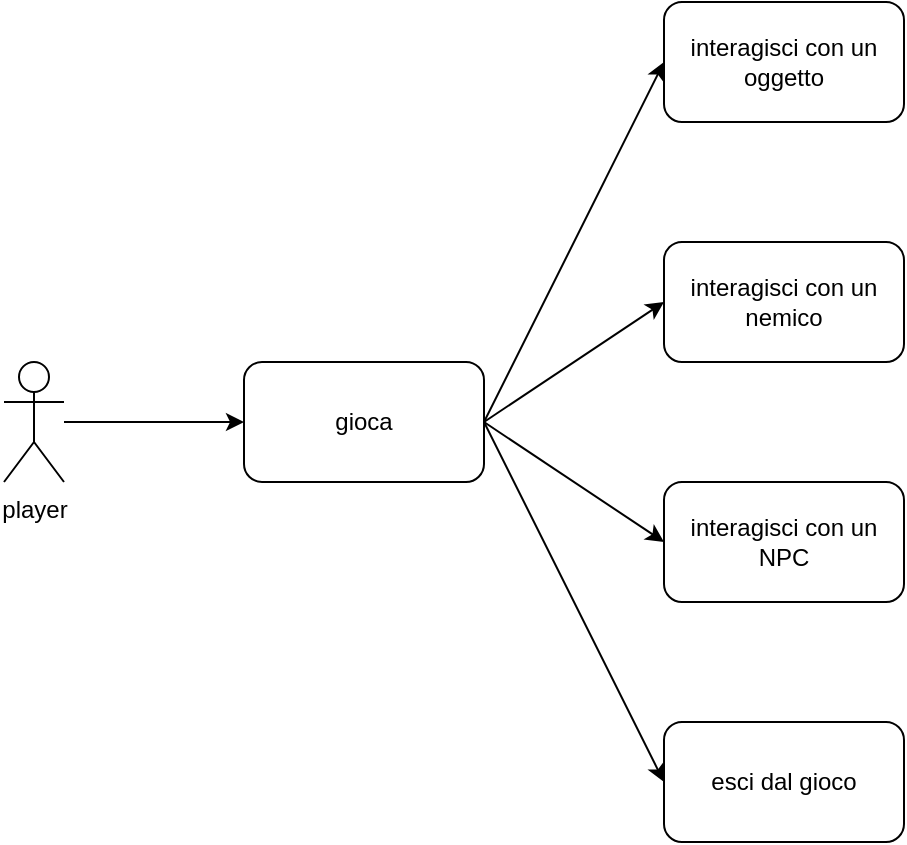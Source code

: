 <mxfile version="21.3.7" type="github">
  <diagram name="Pagina-1" id="PtYTALxs_4IgmIWhhKTx">
    <mxGraphModel dx="1009" dy="573" grid="1" gridSize="10" guides="1" tooltips="1" connect="1" arrows="1" fold="1" page="1" pageScale="1" pageWidth="3000" pageHeight="3000" math="0" shadow="0">
      <root>
        <mxCell id="0" />
        <mxCell id="1" parent="0" />
        <mxCell id="Eqb8YLrUhf265Ee5YkNa-1" value="player" style="shape=umlActor;verticalLabelPosition=bottom;verticalAlign=top;html=1;outlineConnect=0;" parent="1" vertex="1">
          <mxGeometry x="320" y="300" width="30" height="60" as="geometry" />
        </mxCell>
        <mxCell id="Eqb8YLrUhf265Ee5YkNa-2" value="" style="endArrow=classic;html=1;rounded=0;" parent="1" source="Eqb8YLrUhf265Ee5YkNa-1" target="Eqb8YLrUhf265Ee5YkNa-3" edge="1">
          <mxGeometry width="50" height="50" relative="1" as="geometry">
            <mxPoint x="700" y="430" as="sourcePoint" />
            <mxPoint x="520" y="330" as="targetPoint" />
          </mxGeometry>
        </mxCell>
        <mxCell id="Eqb8YLrUhf265Ee5YkNa-3" value="gioca" style="rounded=1;whiteSpace=wrap;html=1;" parent="1" vertex="1">
          <mxGeometry x="440" y="300" width="120" height="60" as="geometry" />
        </mxCell>
        <mxCell id="G9j3T4EuwHSvTyEUyn5Y-1" value="esci dal gioco" style="rounded=1;whiteSpace=wrap;html=1;" vertex="1" parent="1">
          <mxGeometry x="650" y="480" width="120" height="60" as="geometry" />
        </mxCell>
        <mxCell id="G9j3T4EuwHSvTyEUyn5Y-2" value="interagisci con un NPC" style="rounded=1;whiteSpace=wrap;html=1;" vertex="1" parent="1">
          <mxGeometry x="650" y="360" width="120" height="60" as="geometry" />
        </mxCell>
        <mxCell id="G9j3T4EuwHSvTyEUyn5Y-3" value="interagisci con un nemico" style="rounded=1;whiteSpace=wrap;html=1;" vertex="1" parent="1">
          <mxGeometry x="650" y="240" width="120" height="60" as="geometry" />
        </mxCell>
        <mxCell id="G9j3T4EuwHSvTyEUyn5Y-4" value="interagisci con un oggetto" style="rounded=1;whiteSpace=wrap;html=1;" vertex="1" parent="1">
          <mxGeometry x="650" y="120" width="120" height="60" as="geometry" />
        </mxCell>
        <mxCell id="G9j3T4EuwHSvTyEUyn5Y-5" value="" style="endArrow=classic;html=1;rounded=0;exitX=1;exitY=0.5;exitDx=0;exitDy=0;entryX=0;entryY=0.5;entryDx=0;entryDy=0;" edge="1" parent="1" source="Eqb8YLrUhf265Ee5YkNa-3" target="G9j3T4EuwHSvTyEUyn5Y-1">
          <mxGeometry width="50" height="50" relative="1" as="geometry">
            <mxPoint x="680" y="420" as="sourcePoint" />
            <mxPoint x="730" y="370" as="targetPoint" />
          </mxGeometry>
        </mxCell>
        <mxCell id="G9j3T4EuwHSvTyEUyn5Y-6" value="" style="endArrow=classic;html=1;rounded=0;exitX=1;exitY=0.5;exitDx=0;exitDy=0;entryX=0;entryY=0.5;entryDx=0;entryDy=0;" edge="1" parent="1" source="Eqb8YLrUhf265Ee5YkNa-3" target="G9j3T4EuwHSvTyEUyn5Y-2">
          <mxGeometry width="50" height="50" relative="1" as="geometry">
            <mxPoint x="680" y="420" as="sourcePoint" />
            <mxPoint x="730" y="370" as="targetPoint" />
          </mxGeometry>
        </mxCell>
        <mxCell id="G9j3T4EuwHSvTyEUyn5Y-7" value="" style="endArrow=classic;html=1;rounded=0;exitX=1;exitY=0.5;exitDx=0;exitDy=0;entryX=0;entryY=0.5;entryDx=0;entryDy=0;" edge="1" parent="1" source="Eqb8YLrUhf265Ee5YkNa-3" target="G9j3T4EuwHSvTyEUyn5Y-3">
          <mxGeometry width="50" height="50" relative="1" as="geometry">
            <mxPoint x="680" y="420" as="sourcePoint" />
            <mxPoint x="730" y="370" as="targetPoint" />
          </mxGeometry>
        </mxCell>
        <mxCell id="G9j3T4EuwHSvTyEUyn5Y-8" value="" style="endArrow=classic;html=1;rounded=0;exitX=1;exitY=0.5;exitDx=0;exitDy=0;entryX=0;entryY=0.5;entryDx=0;entryDy=0;" edge="1" parent="1" source="Eqb8YLrUhf265Ee5YkNa-3" target="G9j3T4EuwHSvTyEUyn5Y-4">
          <mxGeometry width="50" height="50" relative="1" as="geometry">
            <mxPoint x="680" y="420" as="sourcePoint" />
            <mxPoint x="730" y="370" as="targetPoint" />
          </mxGeometry>
        </mxCell>
      </root>
    </mxGraphModel>
  </diagram>
</mxfile>
